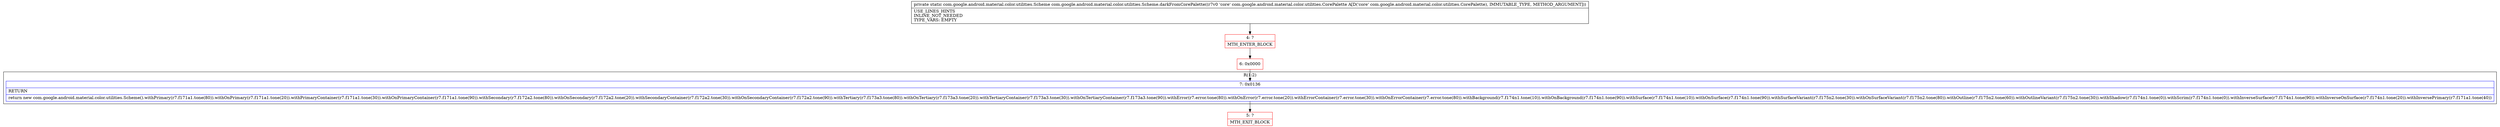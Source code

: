 digraph "CFG forcom.google.android.material.color.utilities.Scheme.darkFromCorePalette(Lcom\/google\/android\/material\/color\/utilities\/CorePalette;)Lcom\/google\/android\/material\/color\/utilities\/Scheme;" {
subgraph cluster_Region_2092417275 {
label = "R(1:2)";
node [shape=record,color=blue];
Node_7 [shape=record,label="{7\:\ 0x0136|RETURN\l|return new com.google.android.material.color.utilities.Scheme().withPrimary(r7.f171a1.tone(80)).withOnPrimary(r7.f171a1.tone(20)).withPrimaryContainer(r7.f171a1.tone(30)).withOnPrimaryContainer(r7.f171a1.tone(90)).withSecondary(r7.f172a2.tone(80)).withOnSecondary(r7.f172a2.tone(20)).withSecondaryContainer(r7.f172a2.tone(30)).withOnSecondaryContainer(r7.f172a2.tone(90)).withTertiary(r7.f173a3.tone(80)).withOnTertiary(r7.f173a3.tone(20)).withTertiaryContainer(r7.f173a3.tone(30)).withOnTertiaryContainer(r7.f173a3.tone(90)).withError(r7.error.tone(80)).withOnError(r7.error.tone(20)).withErrorContainer(r7.error.tone(30)).withOnErrorContainer(r7.error.tone(80)).withBackground(r7.f174n1.tone(10)).withOnBackground(r7.f174n1.tone(90)).withSurface(r7.f174n1.tone(10)).withOnSurface(r7.f174n1.tone(90)).withSurfaceVariant(r7.f175n2.tone(30)).withOnSurfaceVariant(r7.f175n2.tone(80)).withOutline(r7.f175n2.tone(60)).withOutlineVariant(r7.f175n2.tone(30)).withShadow(r7.f174n1.tone(0)).withScrim(r7.f174n1.tone(0)).withInverseSurface(r7.f174n1.tone(90)).withInverseOnSurface(r7.f174n1.tone(20)).withInversePrimary(r7.f171a1.tone(40))\l}"];
}
Node_4 [shape=record,color=red,label="{4\:\ ?|MTH_ENTER_BLOCK\l}"];
Node_6 [shape=record,color=red,label="{6\:\ 0x0000}"];
Node_5 [shape=record,color=red,label="{5\:\ ?|MTH_EXIT_BLOCK\l}"];
MethodNode[shape=record,label="{private static com.google.android.material.color.utilities.Scheme com.google.android.material.color.utilities.Scheme.darkFromCorePalette((r7v0 'core' com.google.android.material.color.utilities.CorePalette A[D('core' com.google.android.material.color.utilities.CorePalette), IMMUTABLE_TYPE, METHOD_ARGUMENT]))  | USE_LINES_HINTS\lINLINE_NOT_NEEDED\lTYPE_VARS: EMPTY\l}"];
MethodNode -> Node_4;Node_7 -> Node_5;
Node_4 -> Node_6;
Node_6 -> Node_7;
}

